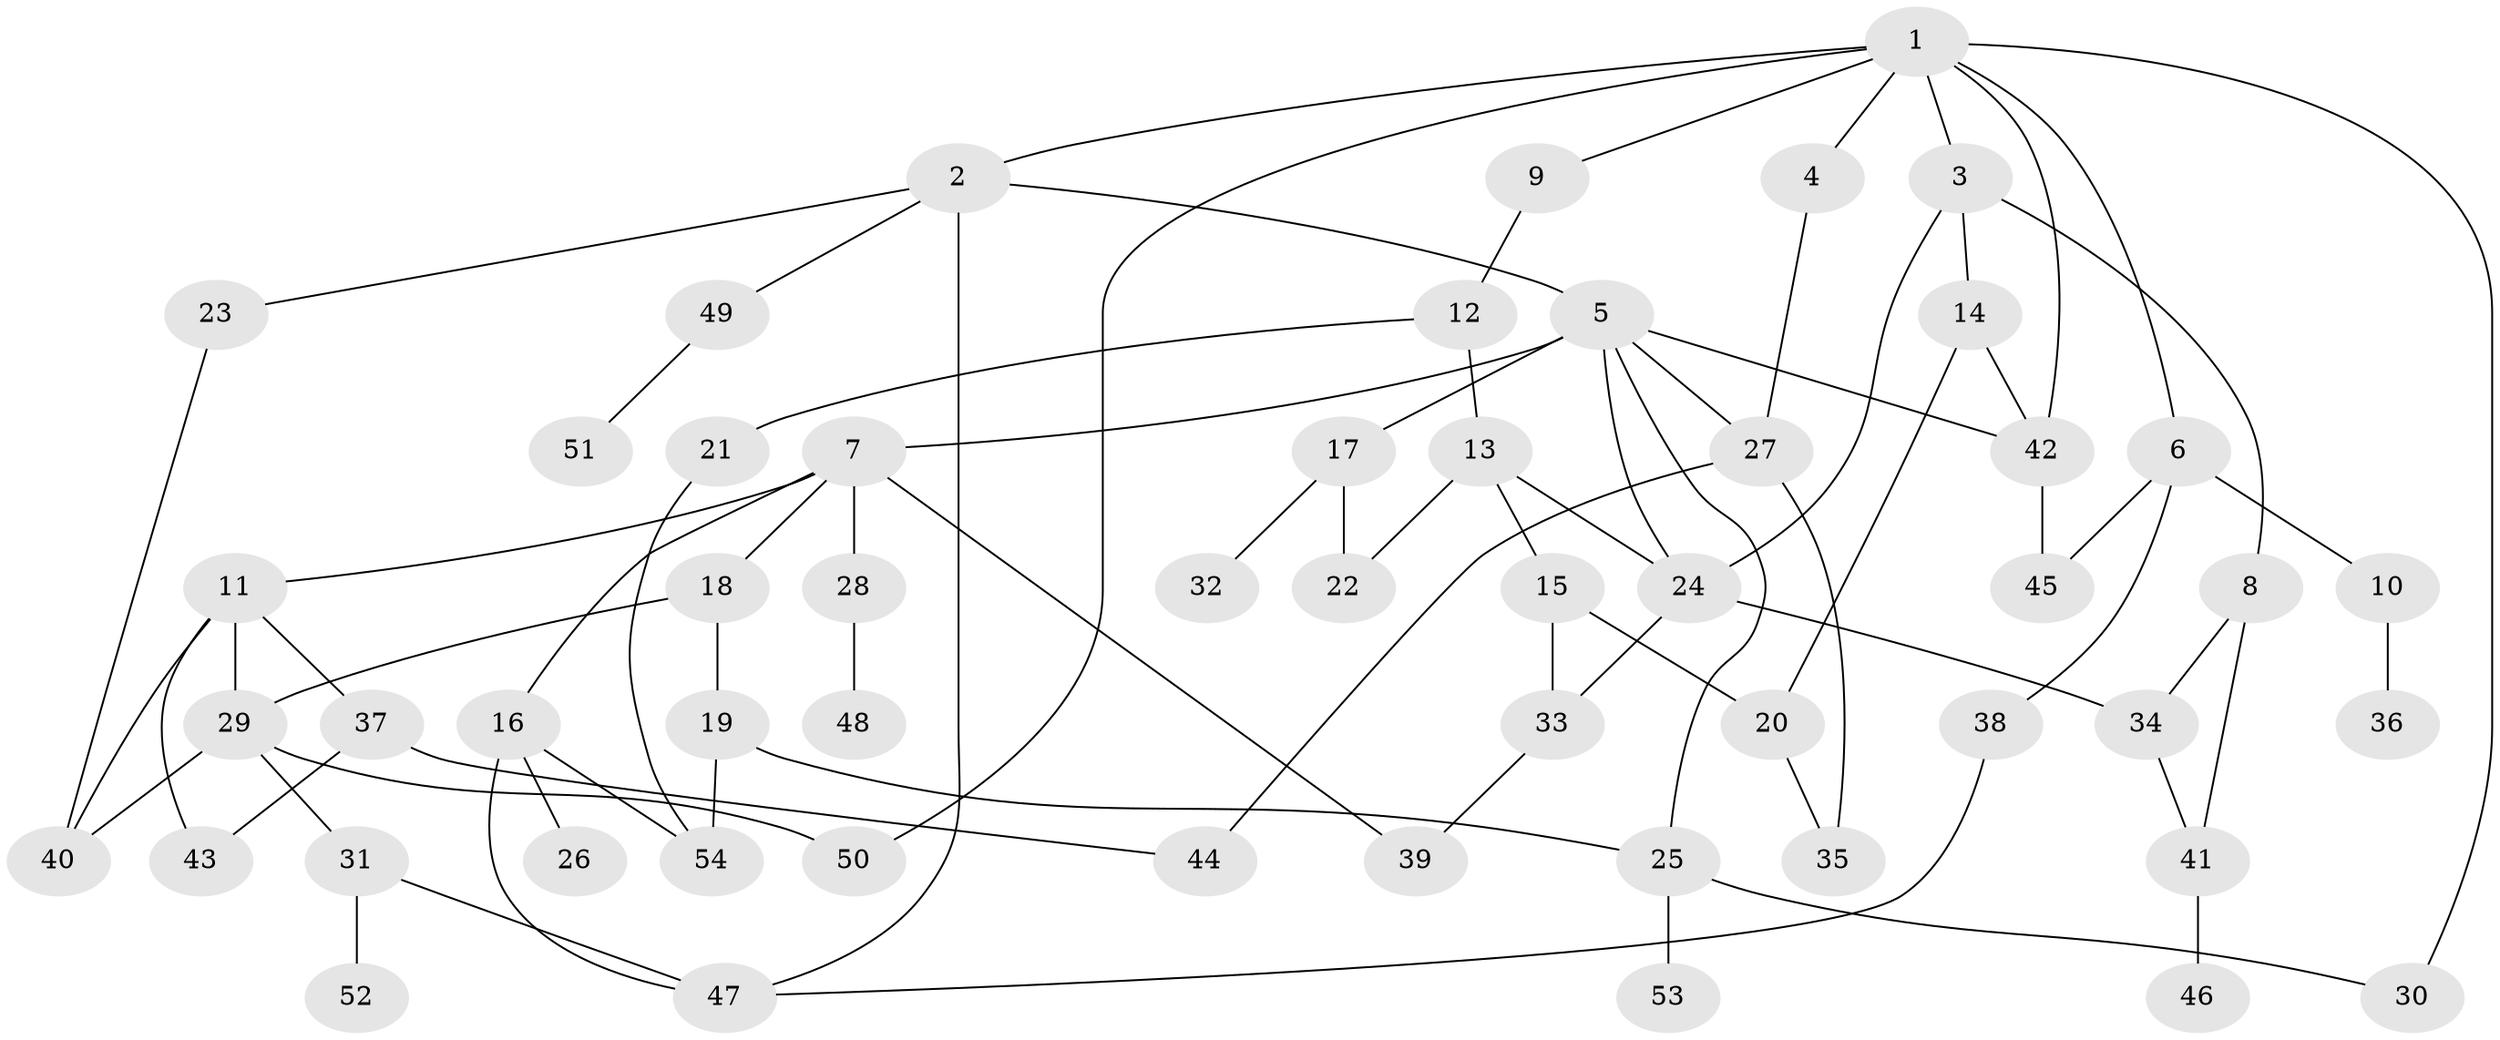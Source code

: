 // coarse degree distribution, {10: 0.03225806451612903, 5: 0.12903225806451613, 2: 0.22580645161290322, 9: 0.03225806451612903, 6: 0.06451612903225806, 3: 0.1935483870967742, 1: 0.16129032258064516, 4: 0.16129032258064516}
// Generated by graph-tools (version 1.1) at 2025/41/03/06/25 10:41:28]
// undirected, 54 vertices, 79 edges
graph export_dot {
graph [start="1"]
  node [color=gray90,style=filled];
  1;
  2;
  3;
  4;
  5;
  6;
  7;
  8;
  9;
  10;
  11;
  12;
  13;
  14;
  15;
  16;
  17;
  18;
  19;
  20;
  21;
  22;
  23;
  24;
  25;
  26;
  27;
  28;
  29;
  30;
  31;
  32;
  33;
  34;
  35;
  36;
  37;
  38;
  39;
  40;
  41;
  42;
  43;
  44;
  45;
  46;
  47;
  48;
  49;
  50;
  51;
  52;
  53;
  54;
  1 -- 2;
  1 -- 3;
  1 -- 4;
  1 -- 6;
  1 -- 9;
  1 -- 50;
  1 -- 30;
  1 -- 42;
  2 -- 5;
  2 -- 23;
  2 -- 49;
  2 -- 47;
  3 -- 8;
  3 -- 14;
  3 -- 24;
  4 -- 27;
  5 -- 7;
  5 -- 17;
  5 -- 25;
  5 -- 27;
  5 -- 42;
  5 -- 24;
  6 -- 10;
  6 -- 38;
  6 -- 45;
  7 -- 11;
  7 -- 16;
  7 -- 18;
  7 -- 28;
  7 -- 39;
  8 -- 41;
  8 -- 34;
  9 -- 12;
  10 -- 36;
  11 -- 29;
  11 -- 37;
  11 -- 40;
  11 -- 43;
  12 -- 13;
  12 -- 21;
  13 -- 15;
  13 -- 22;
  13 -- 24;
  14 -- 20;
  14 -- 42;
  15 -- 33;
  15 -- 20;
  16 -- 26;
  16 -- 47;
  16 -- 54;
  17 -- 22;
  17 -- 32;
  18 -- 19;
  18 -- 29;
  19 -- 54;
  19 -- 25;
  20 -- 35;
  21 -- 54;
  23 -- 40;
  24 -- 34;
  24 -- 33;
  25 -- 30;
  25 -- 53;
  27 -- 35;
  27 -- 44;
  28 -- 48;
  29 -- 31;
  29 -- 40;
  29 -- 50;
  31 -- 52;
  31 -- 47;
  33 -- 39;
  34 -- 41;
  37 -- 43;
  37 -- 44;
  38 -- 47;
  41 -- 46;
  42 -- 45;
  49 -- 51;
}
